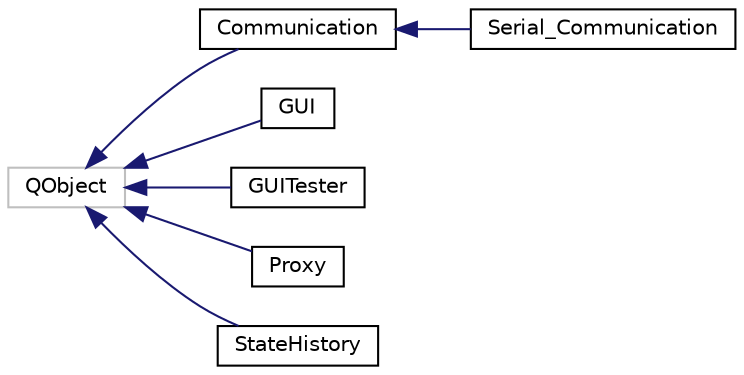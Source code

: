 digraph "Graphical Class Hierarchy"
{
  edge [fontname="Helvetica",fontsize="10",labelfontname="Helvetica",labelfontsize="10"];
  node [fontname="Helvetica",fontsize="10",shape=record];
  rankdir="LR";
  Node1 [label="QObject",height=0.2,width=0.4,color="grey75", fillcolor="white", style="filled"];
  Node1 -> Node2 [dir="back",color="midnightblue",fontsize="10",style="solid",fontname="Helvetica"];
  Node2 [label="Communication",height=0.2,width=0.4,color="black", fillcolor="white", style="filled",URL="$class_communication.html",tooltip="The Communication class Base communication class, protocol specific communication classes are inherit..."];
  Node2 -> Node3 [dir="back",color="midnightblue",fontsize="10",style="solid",fontname="Helvetica"];
  Node3 [label="Serial_Communication",height=0.2,width=0.4,color="black", fillcolor="white", style="filled",URL="$class_serial___communication.html",tooltip="The Serial_Communication class Protocol specific class with specific functions. "];
  Node1 -> Node4 [dir="back",color="midnightblue",fontsize="10",style="solid",fontname="Helvetica"];
  Node4 [label="GUI",height=0.2,width=0.4,color="black", fillcolor="white", style="filled",URL="$class_g_u_i.html"];
  Node1 -> Node5 [dir="back",color="midnightblue",fontsize="10",style="solid",fontname="Helvetica"];
  Node5 [label="GUITester",height=0.2,width=0.4,color="black", fillcolor="white", style="filled",URL="$class_g_u_i_tester.html"];
  Node1 -> Node6 [dir="back",color="midnightblue",fontsize="10",style="solid",fontname="Helvetica"];
  Node6 [label="Proxy",height=0.2,width=0.4,color="black", fillcolor="white", style="filled",URL="$class_proxy.html",tooltip="The Proxy class Represents the functionality of the controller. Makes the communication transparent t..."];
  Node1 -> Node7 [dir="back",color="midnightblue",fontsize="10",style="solid",fontname="Helvetica"];
  Node7 [label="StateHistory",height=0.2,width=0.4,color="black", fillcolor="white", style="filled",URL="$class_state_history.html",tooltip="The StateHistory class Contains the history of the controller. All states are pushed to the container..."];
}

